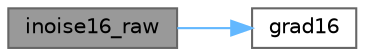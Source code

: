 digraph "inoise16_raw"
{
 // LATEX_PDF_SIZE
  bgcolor="transparent";
  edge [fontname=Helvetica,fontsize=10,labelfontname=Helvetica,labelfontsize=10];
  node [fontname=Helvetica,fontsize=10,shape=box,height=0.2,width=0.4];
  rankdir="LR";
  Node1 [id="Node000001",label="inoise16_raw",height=0.2,width=0.4,color="gray40", fillcolor="grey60", style="filled", fontcolor="black",tooltip="16-bit, fixed point implementation of Perlin's noise without scaling."];
  Node1 -> Node2 [id="edge1_Node000001_Node000002",color="steelblue1",style="solid",tooltip=" "];
  Node2 [id="Node000002",label="grad16",height=0.2,width=0.4,color="grey40", fillcolor="white", style="filled",URL="$d6/de8/noise_8cpp_a24cd7f7232e48b10b8bba34614a168b5.html#a24cd7f7232e48b10b8bba34614a168b5",tooltip=" "];
}
